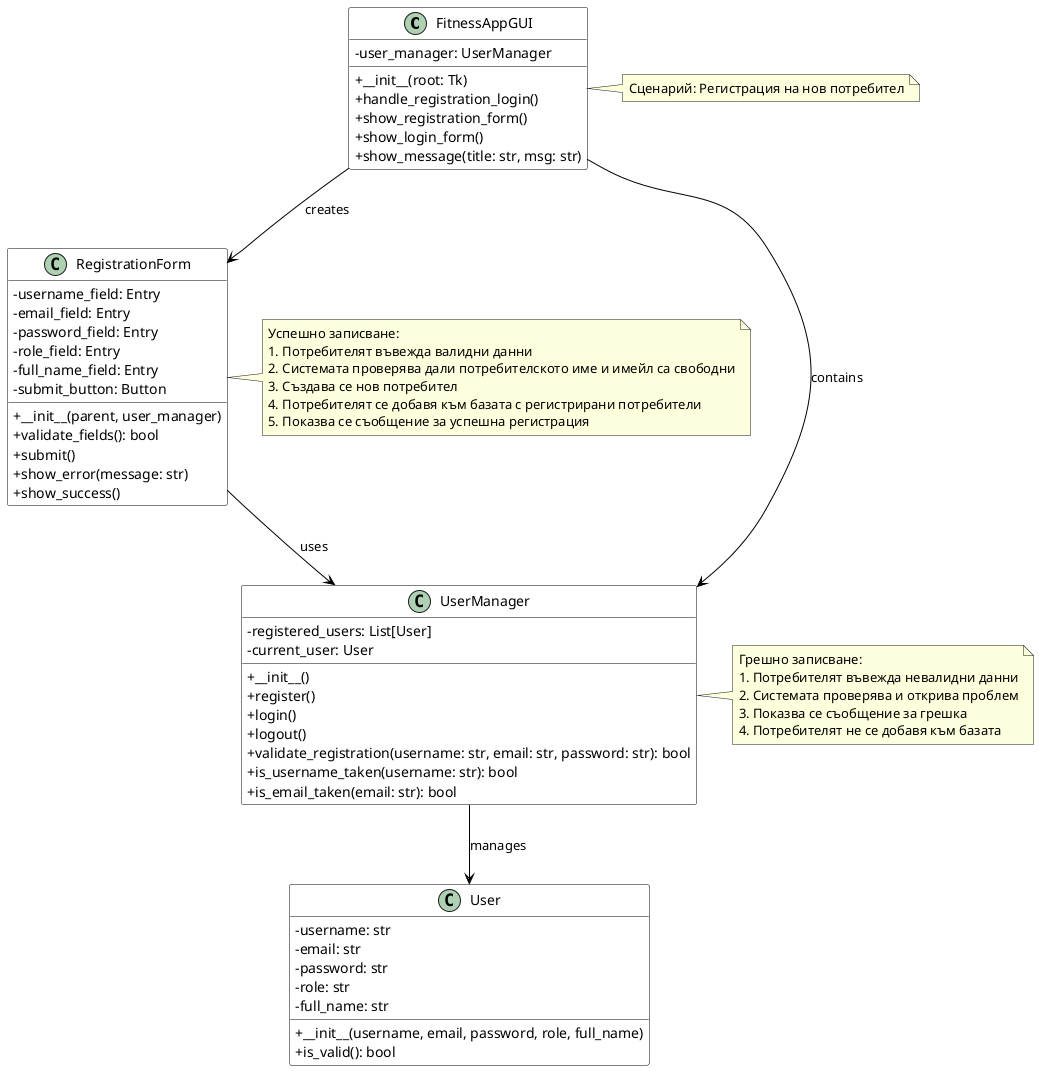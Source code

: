 @startuml Registration Scenario

' Стилове
skinparam classAttributeIconSize 0
skinparam class {
  BackgroundColor White
  ArrowColor Black
  BorderColor Black
}

' Основни класове за сценария с регистрация
class FitnessAppGUI {
  - user_manager: UserManager
  + __init__(root: Tk)
  + handle_registration_login()
  + show_registration_form()
  + show_login_form()
  + show_message(title: str, msg: str)
}

class UserManager {
  - registered_users: List[User]
  - current_user: User
  + __init__()
  + register()
  + login()
  + logout()
  + validate_registration(username: str, email: str, password: str): bool
  + is_username_taken(username: str): bool
  + is_email_taken(email: str): bool
}

' Модели
class User {
  - username: str
  - email: str
  - password: str
  - role: str
  - full_name: str
  + __init__(username, email, password, role, full_name)
  + is_valid(): bool
}

' Форми
class RegistrationForm {
  - username_field: Entry
  - email_field: Entry
  - password_field: Entry
  - role_field: Entry
  - full_name_field: Entry
  - submit_button: Button
  + __init__(parent, user_manager)
  + validate_fields(): bool
  + submit()
  + show_error(message: str)
  + show_success()
}

' Връзки
FitnessAppGUI --> UserManager : contains
FitnessAppGUI --> RegistrationForm : creates

UserManager --> User : manages

RegistrationForm --> UserManager : uses

' Сценарий
note right of FitnessAppGUI
  Сценарий: Регистрация на нов потребител
end note

note right of RegistrationForm
  Успешно записване:
  1. Потребителят въвежда валидни данни
  2. Системата проверява дали потребителското име и имейл са свободни
  3. Създава се нов потребител
  4. Потребителят се добавя към базата с регистрирани потребители
  5. Показва се съобщение за успешна регистрация
end note

note right of UserManager
  Грешно записване:
  1. Потребителят въвежда невалидни данни
  2. Системата проверява и открива проблем
  3. Показва се съобщение за грешка
  4. Потребителят не се добавя към базата
end note

@enduml 